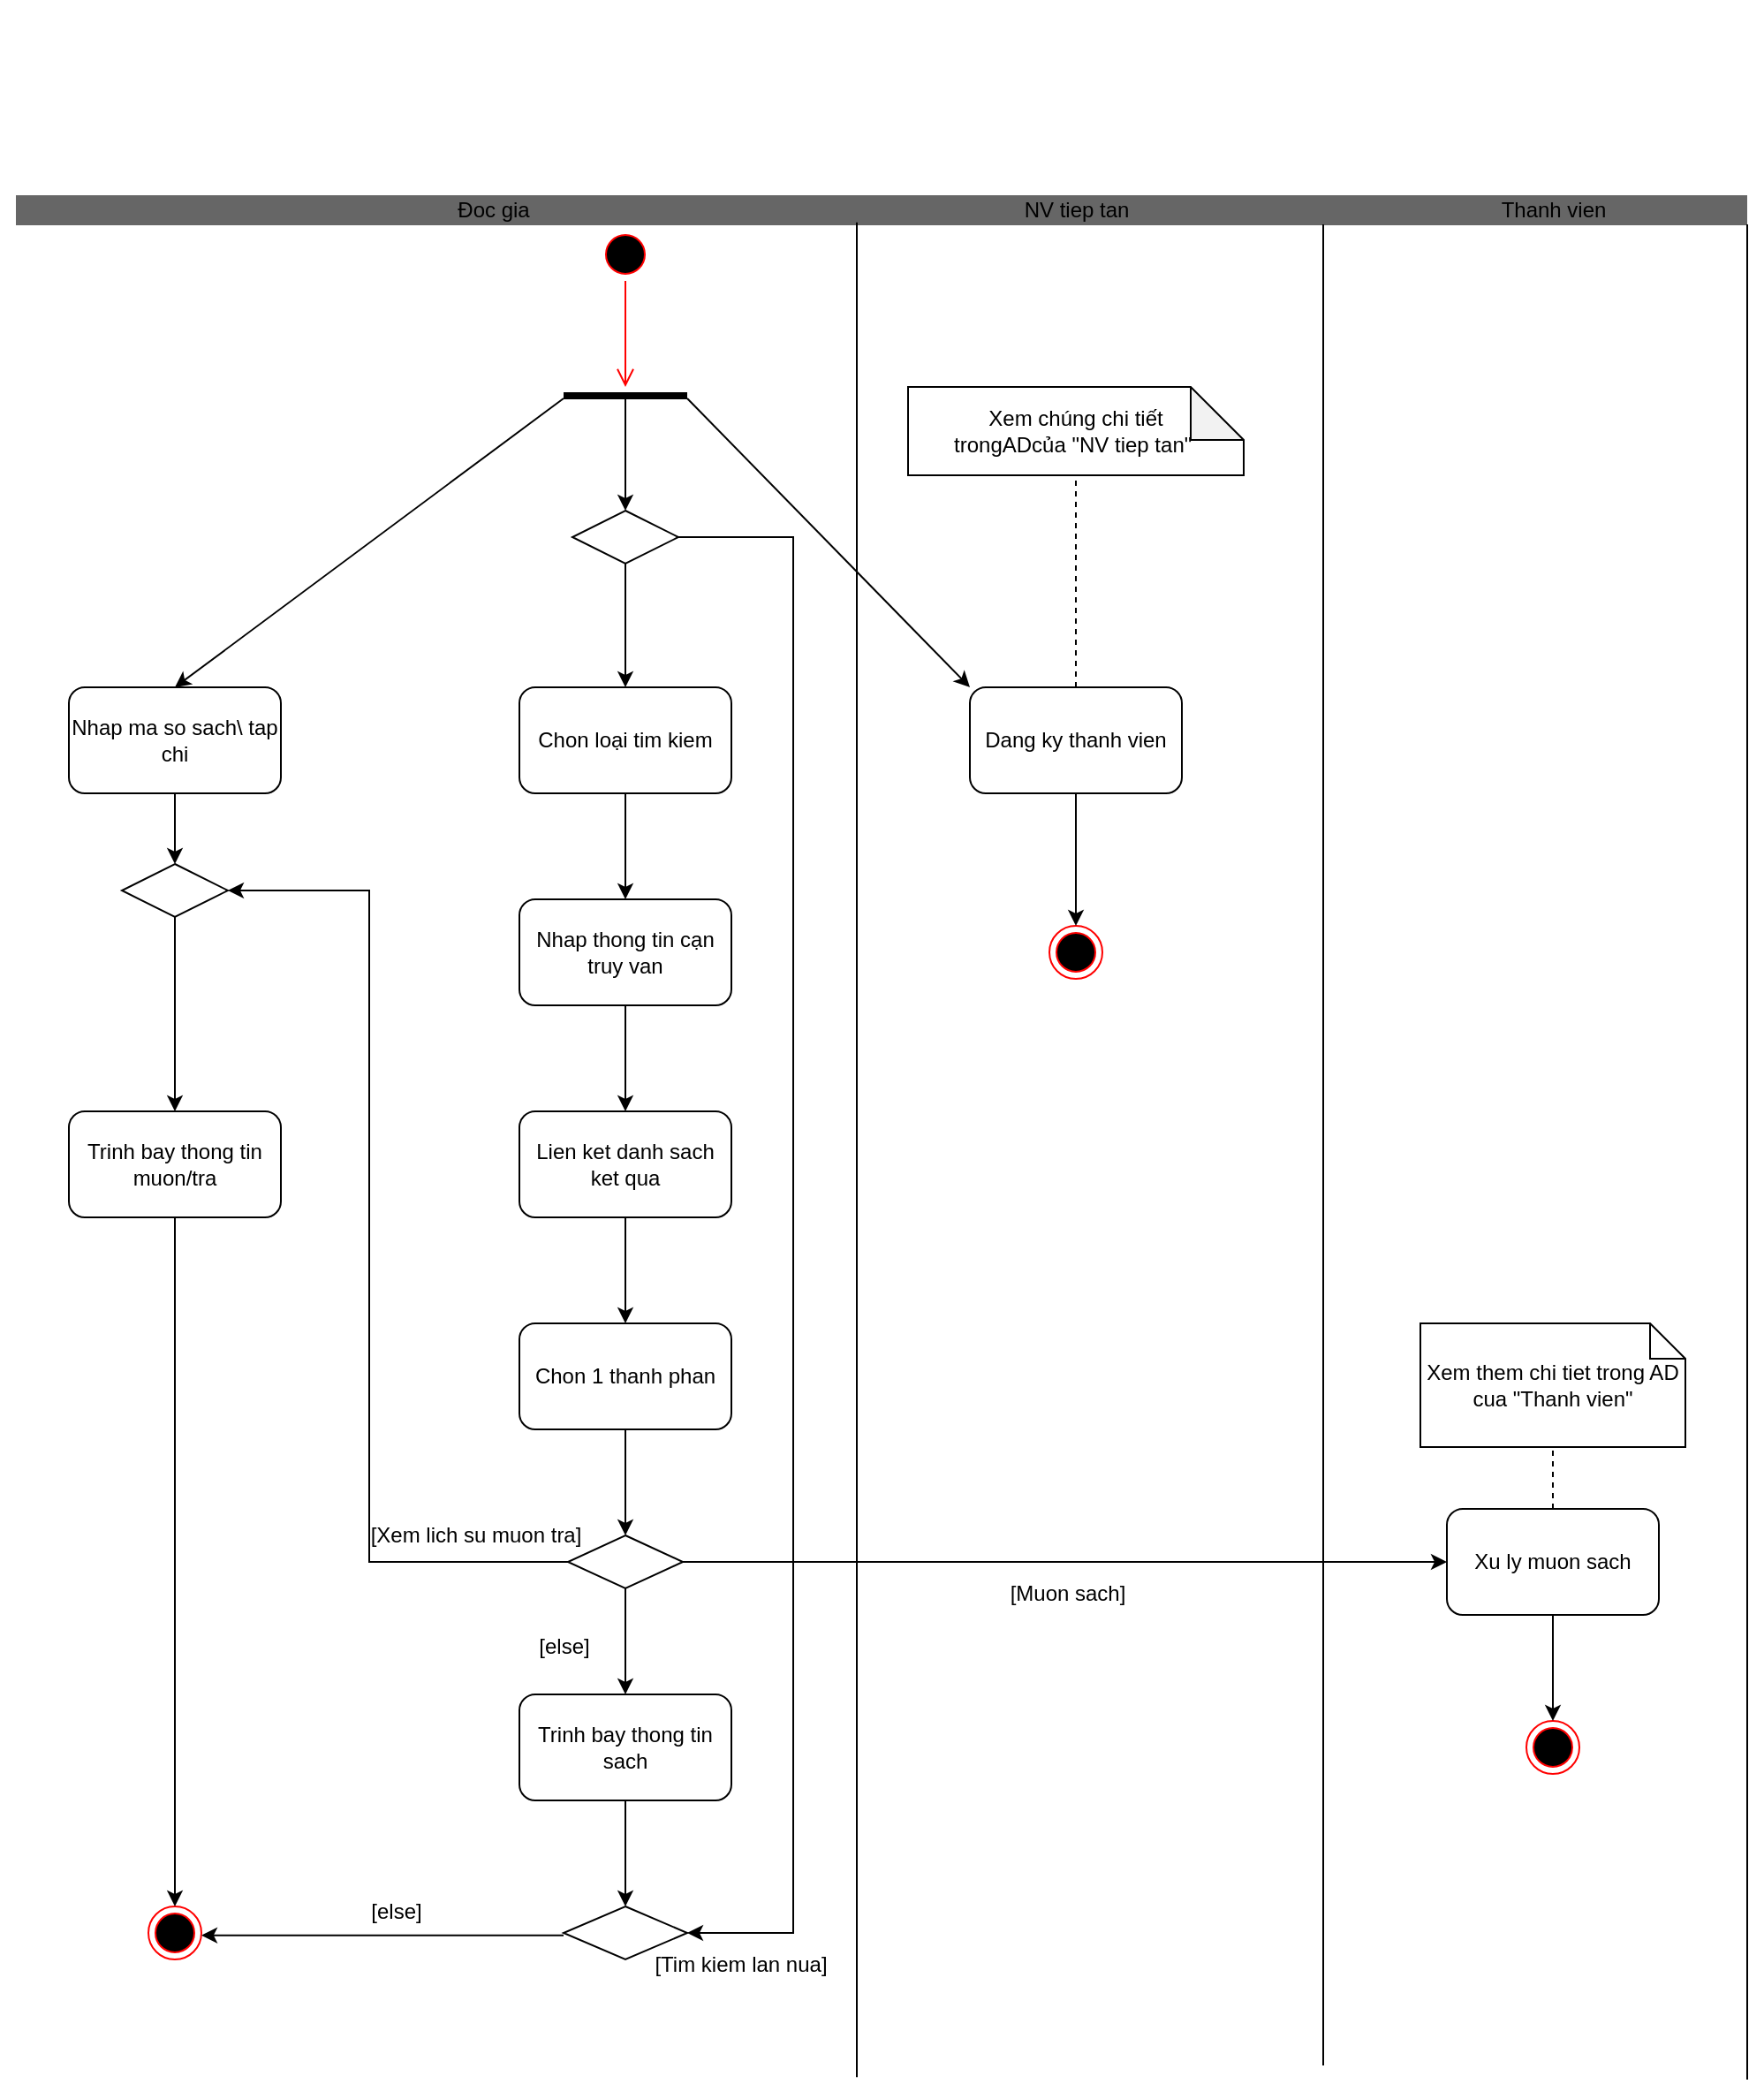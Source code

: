 <mxfile version="28.2.3">
  <diagram name="BTMH-bài 1" id="GQAMc8YrZx8zWbdvVE4R">
    <mxGraphModel dx="2467" dy="2013" grid="1" gridSize="10" guides="1" tooltips="1" connect="1" arrows="1" fold="1" page="1" pageScale="1" pageWidth="827" pageHeight="1169" math="0" shadow="0">
      <root>
        <mxCell id="0" />
        <mxCell id="1" parent="0" />
        <mxCell id="FAJjrMWwDWymDbKwODyn-2" value="" style="ellipse;html=1;shape=startState;fillColor=#000000;strokeColor=#ff0000;" parent="1" vertex="1">
          <mxGeometry x="-180" y="-910" width="30" height="30" as="geometry" />
        </mxCell>
        <mxCell id="FAJjrMWwDWymDbKwODyn-3" value="" style="edgeStyle=orthogonalEdgeStyle;html=1;verticalAlign=bottom;endArrow=open;endSize=8;strokeColor=#ff0000;rounded=0;" parent="1" source="FAJjrMWwDWymDbKwODyn-2" edge="1">
          <mxGeometry relative="1" as="geometry">
            <mxPoint x="-165" y="-820" as="targetPoint" />
          </mxGeometry>
        </mxCell>
        <mxCell id="FAJjrMWwDWymDbKwODyn-6" value="" style="line;strokeWidth=4;html=1;perimeter=backbonePerimeter;points=[];outlineConnect=0;" parent="1" vertex="1">
          <mxGeometry x="-200" y="-820" width="70" height="10" as="geometry" />
        </mxCell>
        <mxCell id="FAJjrMWwDWymDbKwODyn-7" value="&lt;font style=&quot;vertical-align: inherit;&quot; dir=&quot;auto&quot;&gt;&lt;font style=&quot;vertical-align: inherit;&quot; dir=&quot;auto&quot;&gt;Nhap ma so sach\ tap chi&lt;/font&gt;&lt;/font&gt;" style="rounded=1;whiteSpace=wrap;html=1;" parent="1" vertex="1">
          <mxGeometry x="-480" y="-650" width="120" height="60" as="geometry" />
        </mxCell>
        <mxCell id="FAJjrMWwDWymDbKwODyn-8" value="&lt;font style=&quot;vertical-align: inherit;&quot; dir=&quot;auto&quot;&gt;&lt;font style=&quot;vertical-align: inherit;&quot; dir=&quot;auto&quot;&gt;Chon loại tim kiem&lt;/font&gt;&lt;/font&gt;" style="rounded=1;whiteSpace=wrap;html=1;" parent="1" vertex="1">
          <mxGeometry x="-225" y="-650" width="120" height="60" as="geometry" />
        </mxCell>
        <mxCell id="FAJjrMWwDWymDbKwODyn-9" value="&lt;font style=&quot;vertical-align: inherit;&quot; dir=&quot;auto&quot;&gt;&lt;font style=&quot;vertical-align: inherit;&quot; dir=&quot;auto&quot;&gt;Dang ky thanh vien&lt;/font&gt;&lt;/font&gt;" style="rounded=1;whiteSpace=wrap;html=1;" parent="1" vertex="1">
          <mxGeometry x="30" y="-650" width="120" height="60" as="geometry" />
        </mxCell>
        <mxCell id="FAJjrMWwDWymDbKwODyn-10" value="&lt;font style=&quot;vertical-align: inherit;&quot; dir=&quot;auto&quot;&gt;&lt;font style=&quot;vertical-align: inherit;&quot; dir=&quot;auto&quot;&gt;&lt;font style=&quot;vertical-align: inherit;&quot; dir=&quot;auto&quot;&gt;&lt;font style=&quot;vertical-align: inherit;&quot; dir=&quot;auto&quot;&gt;Xem chúng chi tiết trongADcủa&amp;nbsp;&lt;/font&gt;&lt;/font&gt;&lt;/font&gt;&lt;/font&gt;&lt;span style=&quot;background-color: transparent; color: light-dark(rgb(0, 0, 0), rgb(255, 255, 255));&quot;&gt;&lt;font style=&quot;vertical-align: inherit;&quot; dir=&quot;auto&quot;&gt;&lt;font style=&quot;vertical-align: inherit;&quot; dir=&quot;auto&quot;&gt;&quot;NV tiep tan&quot;&amp;nbsp;&lt;/font&gt;&lt;/font&gt;&lt;/span&gt;" style="shape=note;whiteSpace=wrap;html=1;backgroundOutline=1;darkOpacity=0.05;" parent="1" vertex="1">
          <mxGeometry x="-5" y="-820" width="190" height="50" as="geometry" />
        </mxCell>
        <mxCell id="FAJjrMWwDWymDbKwODyn-11" value="" style="endArrow=none;dashed=1;html=1;rounded=0;entryX=0.5;entryY=1;entryDx=0;entryDy=0;entryPerimeter=0;exitX=0.5;exitY=0;exitDx=0;exitDy=0;" parent="1" source="FAJjrMWwDWymDbKwODyn-9" target="FAJjrMWwDWymDbKwODyn-10" edge="1">
          <mxGeometry width="50" height="50" relative="1" as="geometry">
            <mxPoint x="-190" y="-550" as="sourcePoint" />
            <mxPoint x="-140" y="-600" as="targetPoint" />
          </mxGeometry>
        </mxCell>
        <mxCell id="FAJjrMWwDWymDbKwODyn-12" value="" style="endArrow=classic;html=1;rounded=0;entryX=0.5;entryY=0;entryDx=0;entryDy=0;" parent="1" source="FAJjrMWwDWymDbKwODyn-6" target="FAJjrMWwDWymDbKwODyn-7" edge="1">
          <mxGeometry width="50" height="50" relative="1" as="geometry">
            <mxPoint x="-190" y="-550" as="sourcePoint" />
            <mxPoint x="-140" y="-600" as="targetPoint" />
          </mxGeometry>
        </mxCell>
        <mxCell id="FAJjrMWwDWymDbKwODyn-13" value="" style="endArrow=classic;html=1;rounded=0;entryX=0.5;entryY=0;entryDx=0;entryDy=0;" parent="1" source="FAJjrMWwDWymDbKwODyn-6" target="FAJjrMWwDWymDbKwODyn-15" edge="1">
          <mxGeometry width="50" height="50" relative="1" as="geometry">
            <mxPoint x="-190" y="-550" as="sourcePoint" />
            <mxPoint x="-140" y="-600" as="targetPoint" />
          </mxGeometry>
        </mxCell>
        <mxCell id="FAJjrMWwDWymDbKwODyn-14" value="" style="endArrow=classic;html=1;rounded=0;entryX=0;entryY=0;entryDx=0;entryDy=0;" parent="1" source="FAJjrMWwDWymDbKwODyn-6" target="FAJjrMWwDWymDbKwODyn-9" edge="1">
          <mxGeometry width="50" height="50" relative="1" as="geometry">
            <mxPoint x="-190" y="-550" as="sourcePoint" />
            <mxPoint x="-140" y="-600" as="targetPoint" />
          </mxGeometry>
        </mxCell>
        <mxCell id="FAJjrMWwDWymDbKwODyn-15" value="" style="rhombus;whiteSpace=wrap;html=1;" parent="1" vertex="1">
          <mxGeometry x="-195" y="-750" width="60" height="30" as="geometry" />
        </mxCell>
        <mxCell id="FAJjrMWwDWymDbKwODyn-16" value="" style="endArrow=classic;html=1;rounded=0;exitX=0.5;exitY=1;exitDx=0;exitDy=0;entryX=0.5;entryY=0;entryDx=0;entryDy=0;" parent="1" source="FAJjrMWwDWymDbKwODyn-15" target="FAJjrMWwDWymDbKwODyn-8" edge="1">
          <mxGeometry width="50" height="50" relative="1" as="geometry">
            <mxPoint x="-190" y="-550" as="sourcePoint" />
            <mxPoint x="-140" y="-600" as="targetPoint" />
          </mxGeometry>
        </mxCell>
        <mxCell id="FAJjrMWwDWymDbKwODyn-20" value="" style="line;strokeWidth=17;html=1;perimeter=backbonePerimeter;points=[];outlineConnect=0;shadow=0;fillColor=#f5f5f5;fontColor=#333333;strokeColor=#666666;" parent="1" vertex="1">
          <mxGeometry x="-510" y="-1030" width="980" height="220" as="geometry" />
        </mxCell>
        <mxCell id="FAJjrMWwDWymDbKwODyn-21" value="Đoc gia" style="text;html=1;align=center;verticalAlign=middle;resizable=0;points=[];autosize=1;strokeColor=none;fillColor=none;" parent="1" vertex="1">
          <mxGeometry x="-270" y="-935" width="60" height="30" as="geometry" />
        </mxCell>
        <mxCell id="FAJjrMWwDWymDbKwODyn-22" value="NV tiep tan" style="text;html=1;align=center;verticalAlign=middle;resizable=0;points=[];autosize=1;strokeColor=none;fillColor=none;" parent="1" vertex="1">
          <mxGeometry x="50" y="-935" width="80" height="30" as="geometry" />
        </mxCell>
        <mxCell id="FAJjrMWwDWymDbKwODyn-24" value="Nhap thong tin cạn truy van" style="rounded=1;whiteSpace=wrap;html=1;" parent="1" vertex="1">
          <mxGeometry x="-225" y="-530" width="120" height="60" as="geometry" />
        </mxCell>
        <mxCell id="FAJjrMWwDWymDbKwODyn-25" value="" style="rhombus;whiteSpace=wrap;html=1;" parent="1" vertex="1">
          <mxGeometry x="-450" y="-550" width="60" height="30" as="geometry" />
        </mxCell>
        <mxCell id="FAJjrMWwDWymDbKwODyn-26" value="Lien ket danh sach ket qua" style="rounded=1;whiteSpace=wrap;html=1;" parent="1" vertex="1">
          <mxGeometry x="-225" y="-410" width="120" height="60" as="geometry" />
        </mxCell>
        <mxCell id="FAJjrMWwDWymDbKwODyn-27" value="Chon 1 thanh phan" style="rounded=1;whiteSpace=wrap;html=1;" parent="1" vertex="1">
          <mxGeometry x="-225" y="-290" width="120" height="60" as="geometry" />
        </mxCell>
        <mxCell id="FAJjrMWwDWymDbKwODyn-28" value="" style="rhombus;whiteSpace=wrap;html=1;" parent="1" vertex="1">
          <mxGeometry x="-197.5" y="-170" width="65" height="30" as="geometry" />
        </mxCell>
        <mxCell id="FAJjrMWwDWymDbKwODyn-29" value="Trinh bay thong tin sach" style="rounded=1;whiteSpace=wrap;html=1;" parent="1" vertex="1">
          <mxGeometry x="-225" y="-80" width="120" height="60" as="geometry" />
        </mxCell>
        <mxCell id="FAJjrMWwDWymDbKwODyn-30" value="Trinh bay thong tin muon/tra" style="rounded=1;whiteSpace=wrap;html=1;" parent="1" vertex="1">
          <mxGeometry x="-480" y="-410" width="120" height="60" as="geometry" />
        </mxCell>
        <mxCell id="FAJjrMWwDWymDbKwODyn-32" value="Thanh vien" style="text;html=1;align=center;verticalAlign=middle;resizable=0;points=[];autosize=1;strokeColor=none;fillColor=none;" parent="1" vertex="1">
          <mxGeometry x="320" y="-935" width="80" height="30" as="geometry" />
        </mxCell>
        <mxCell id="FAJjrMWwDWymDbKwODyn-33" value="" style="ellipse;html=1;shape=endState;fillColor=#000000;strokeColor=#ff0000;" parent="1" vertex="1">
          <mxGeometry x="75" y="-515" width="30" height="30" as="geometry" />
        </mxCell>
        <mxCell id="FAJjrMWwDWymDbKwODyn-34" value="" style="ellipse;html=1;shape=endState;fillColor=#000000;strokeColor=#ff0000;" parent="1" vertex="1">
          <mxGeometry x="-435" y="40" width="30" height="30" as="geometry" />
        </mxCell>
        <mxCell id="FAJjrMWwDWymDbKwODyn-35" value="" style="rhombus;whiteSpace=wrap;html=1;" parent="1" vertex="1">
          <mxGeometry x="-200" y="40" width="70" height="30" as="geometry" />
        </mxCell>
        <mxCell id="FAJjrMWwDWymDbKwODyn-36" value="Xem them chi tiet trong AD&lt;div&gt;cua &quot;Thanh vien&quot;&lt;/div&gt;" style="shape=note;size=20;whiteSpace=wrap;html=1;" parent="1" vertex="1">
          <mxGeometry x="285" y="-290" width="150" height="70" as="geometry" />
        </mxCell>
        <mxCell id="FAJjrMWwDWymDbKwODyn-37" value="" style="ellipse;html=1;shape=endState;fillColor=#000000;strokeColor=#ff0000;" parent="1" vertex="1">
          <mxGeometry x="345" y="-65" width="30" height="30" as="geometry" />
        </mxCell>
        <mxCell id="FAJjrMWwDWymDbKwODyn-38" value="Xu ly muon sach" style="rounded=1;whiteSpace=wrap;html=1;" parent="1" vertex="1">
          <mxGeometry x="300" y="-185" width="120" height="60" as="geometry" />
        </mxCell>
        <mxCell id="FAJjrMWwDWymDbKwODyn-39" value="" style="endArrow=none;dashed=1;html=1;rounded=0;entryX=0.5;entryY=1;entryDx=0;entryDy=0;entryPerimeter=0;exitX=0.5;exitY=0;exitDx=0;exitDy=0;" parent="1" source="FAJjrMWwDWymDbKwODyn-38" target="FAJjrMWwDWymDbKwODyn-36" edge="1">
          <mxGeometry width="50" height="50" relative="1" as="geometry">
            <mxPoint x="50" y="-100" as="sourcePoint" />
            <mxPoint x="100" y="-150" as="targetPoint" />
          </mxGeometry>
        </mxCell>
        <mxCell id="FAJjrMWwDWymDbKwODyn-40" value="" style="endArrow=classic;html=1;rounded=0;exitX=0.5;exitY=1;exitDx=0;exitDy=0;entryX=0.5;entryY=0;entryDx=0;entryDy=0;" parent="1" source="FAJjrMWwDWymDbKwODyn-38" target="FAJjrMWwDWymDbKwODyn-37" edge="1">
          <mxGeometry width="50" height="50" relative="1" as="geometry">
            <mxPoint x="50" y="-100" as="sourcePoint" />
            <mxPoint x="100" y="-150" as="targetPoint" />
          </mxGeometry>
        </mxCell>
        <mxCell id="FAJjrMWwDWymDbKwODyn-41" value="" style="endArrow=classic;html=1;rounded=0;exitX=0.5;exitY=1;exitDx=0;exitDy=0;entryX=0.5;entryY=0;entryDx=0;entryDy=0;" parent="1" source="FAJjrMWwDWymDbKwODyn-8" target="FAJjrMWwDWymDbKwODyn-24" edge="1">
          <mxGeometry width="50" height="50" relative="1" as="geometry">
            <mxPoint x="-110" y="-230" as="sourcePoint" />
            <mxPoint x="-60" y="-280" as="targetPoint" />
          </mxGeometry>
        </mxCell>
        <mxCell id="FAJjrMWwDWymDbKwODyn-42" value="" style="endArrow=classic;html=1;rounded=0;exitX=0.5;exitY=1;exitDx=0;exitDy=0;entryX=0.5;entryY=0;entryDx=0;entryDy=0;" parent="1" source="FAJjrMWwDWymDbKwODyn-24" target="FAJjrMWwDWymDbKwODyn-26" edge="1">
          <mxGeometry width="50" height="50" relative="1" as="geometry">
            <mxPoint x="-110" y="-230" as="sourcePoint" />
            <mxPoint x="-60" y="-280" as="targetPoint" />
          </mxGeometry>
        </mxCell>
        <mxCell id="FAJjrMWwDWymDbKwODyn-43" value="" style="endArrow=classic;html=1;rounded=0;exitX=0.5;exitY=1;exitDx=0;exitDy=0;entryX=0.5;entryY=0;entryDx=0;entryDy=0;" parent="1" source="FAJjrMWwDWymDbKwODyn-26" target="FAJjrMWwDWymDbKwODyn-27" edge="1">
          <mxGeometry width="50" height="50" relative="1" as="geometry">
            <mxPoint x="-110" y="-230" as="sourcePoint" />
            <mxPoint x="-60" y="-280" as="targetPoint" />
          </mxGeometry>
        </mxCell>
        <mxCell id="FAJjrMWwDWymDbKwODyn-44" value="" style="endArrow=classic;html=1;rounded=0;exitX=0.5;exitY=1;exitDx=0;exitDy=0;entryX=0.5;entryY=0;entryDx=0;entryDy=0;" parent="1" source="FAJjrMWwDWymDbKwODyn-27" target="FAJjrMWwDWymDbKwODyn-28" edge="1">
          <mxGeometry width="50" height="50" relative="1" as="geometry">
            <mxPoint x="-110" y="-230" as="sourcePoint" />
            <mxPoint x="-60" y="-280" as="targetPoint" />
          </mxGeometry>
        </mxCell>
        <mxCell id="FAJjrMWwDWymDbKwODyn-45" value="" style="endArrow=classic;html=1;rounded=0;exitX=0.5;exitY=1;exitDx=0;exitDy=0;entryX=0.5;entryY=0;entryDx=0;entryDy=0;" parent="1" source="FAJjrMWwDWymDbKwODyn-28" target="FAJjrMWwDWymDbKwODyn-29" edge="1">
          <mxGeometry width="50" height="50" relative="1" as="geometry">
            <mxPoint x="-110" y="-230" as="sourcePoint" />
            <mxPoint x="-60" y="-280" as="targetPoint" />
          </mxGeometry>
        </mxCell>
        <mxCell id="FAJjrMWwDWymDbKwODyn-46" value="" style="endArrow=classic;html=1;rounded=0;exitX=0.5;exitY=1;exitDx=0;exitDy=0;entryX=0.5;entryY=0;entryDx=0;entryDy=0;" parent="1" source="FAJjrMWwDWymDbKwODyn-29" target="FAJjrMWwDWymDbKwODyn-35" edge="1">
          <mxGeometry width="50" height="50" relative="1" as="geometry">
            <mxPoint x="-110" y="-230" as="sourcePoint" />
            <mxPoint x="-60" y="-280" as="targetPoint" />
          </mxGeometry>
        </mxCell>
        <mxCell id="FAJjrMWwDWymDbKwODyn-47" value="" style="endArrow=classic;html=1;rounded=0;exitX=0.5;exitY=1;exitDx=0;exitDy=0;entryX=0.5;entryY=0;entryDx=0;entryDy=0;" parent="1" source="FAJjrMWwDWymDbKwODyn-7" target="FAJjrMWwDWymDbKwODyn-25" edge="1">
          <mxGeometry width="50" height="50" relative="1" as="geometry">
            <mxPoint x="-110" y="-230" as="sourcePoint" />
            <mxPoint x="-60" y="-280" as="targetPoint" />
          </mxGeometry>
        </mxCell>
        <mxCell id="FAJjrMWwDWymDbKwODyn-48" value="" style="endArrow=classic;html=1;rounded=0;exitX=0.5;exitY=1;exitDx=0;exitDy=0;entryX=0.5;entryY=0;entryDx=0;entryDy=0;" parent="1" source="FAJjrMWwDWymDbKwODyn-25" target="FAJjrMWwDWymDbKwODyn-30" edge="1">
          <mxGeometry width="50" height="50" relative="1" as="geometry">
            <mxPoint x="-110" y="-230" as="sourcePoint" />
            <mxPoint x="-60" y="-280" as="targetPoint" />
          </mxGeometry>
        </mxCell>
        <mxCell id="FAJjrMWwDWymDbKwODyn-49" value="" style="endArrow=classic;html=1;rounded=0;exitX=0.5;exitY=1;exitDx=0;exitDy=0;entryX=0.5;entryY=0;entryDx=0;entryDy=0;" parent="1" source="FAJjrMWwDWymDbKwODyn-30" target="FAJjrMWwDWymDbKwODyn-34" edge="1">
          <mxGeometry width="50" height="50" relative="1" as="geometry">
            <mxPoint x="-110" y="-230" as="sourcePoint" />
            <mxPoint x="-60" y="-280" as="targetPoint" />
          </mxGeometry>
        </mxCell>
        <mxCell id="FAJjrMWwDWymDbKwODyn-50" value="" style="endArrow=classic;html=1;rounded=0;entryX=1;entryY=0.5;entryDx=0;entryDy=0;exitX=0;exitY=0.5;exitDx=0;exitDy=0;" parent="1" source="FAJjrMWwDWymDbKwODyn-28" target="FAJjrMWwDWymDbKwODyn-25" edge="1">
          <mxGeometry width="50" height="50" relative="1" as="geometry">
            <mxPoint x="-200" y="-150" as="sourcePoint" />
            <mxPoint x="-60" y="-280" as="targetPoint" />
            <Array as="points">
              <mxPoint x="-310" y="-155" />
              <mxPoint x="-310" y="-535" />
            </Array>
          </mxGeometry>
        </mxCell>
        <mxCell id="FAJjrMWwDWymDbKwODyn-51" value="" style="endArrow=classic;html=1;rounded=0;exitX=1;exitY=0.5;exitDx=0;exitDy=0;entryX=0;entryY=0.5;entryDx=0;entryDy=0;" parent="1" source="FAJjrMWwDWymDbKwODyn-28" target="FAJjrMWwDWymDbKwODyn-38" edge="1">
          <mxGeometry width="50" height="50" relative="1" as="geometry">
            <mxPoint x="-110" y="-230" as="sourcePoint" />
            <mxPoint x="-60" y="-280" as="targetPoint" />
          </mxGeometry>
        </mxCell>
        <mxCell id="FAJjrMWwDWymDbKwODyn-52" value="" style="endArrow=classic;html=1;rounded=0;exitX=0.5;exitY=1;exitDx=0;exitDy=0;entryX=0.5;entryY=0;entryDx=0;entryDy=0;" parent="1" source="FAJjrMWwDWymDbKwODyn-9" target="FAJjrMWwDWymDbKwODyn-33" edge="1">
          <mxGeometry width="50" height="50" relative="1" as="geometry">
            <mxPoint x="-60" y="-320" as="sourcePoint" />
            <mxPoint x="-10" y="-370" as="targetPoint" />
          </mxGeometry>
        </mxCell>
        <mxCell id="FAJjrMWwDWymDbKwODyn-53" value="" style="endArrow=none;html=1;rounded=0;" parent="1" edge="1">
          <mxGeometry width="50" height="50" relative="1" as="geometry">
            <mxPoint x="-34" y="136.667" as="sourcePoint" />
            <mxPoint x="-34" y="-913.167" as="targetPoint" />
          </mxGeometry>
        </mxCell>
        <mxCell id="FAJjrMWwDWymDbKwODyn-54" value="" style="endArrow=none;html=1;rounded=0;" parent="1" target="FAJjrMWwDWymDbKwODyn-20" edge="1">
          <mxGeometry width="50" height="50" relative="1" as="geometry">
            <mxPoint x="230" y="130" as="sourcePoint" />
            <mxPoint x="160" y="-430" as="targetPoint" />
          </mxGeometry>
        </mxCell>
        <mxCell id="FAJjrMWwDWymDbKwODyn-55" value="" style="endArrow=none;html=1;rounded=0;" parent="1" target="FAJjrMWwDWymDbKwODyn-20" edge="1">
          <mxGeometry width="50" height="50" relative="1" as="geometry">
            <mxPoint x="470" y="138.0" as="sourcePoint" />
            <mxPoint x="160" y="-640" as="targetPoint" />
          </mxGeometry>
        </mxCell>
        <mxCell id="FAJjrMWwDWymDbKwODyn-56" value="[Xem lich su muon tra]" style="text;html=1;align=center;verticalAlign=middle;resizable=0;points=[];autosize=1;strokeColor=none;fillColor=none;" parent="1" vertex="1">
          <mxGeometry x="-320" y="-185" width="140" height="30" as="geometry" />
        </mxCell>
        <mxCell id="FAJjrMWwDWymDbKwODyn-57" value="[else]" style="text;html=1;align=center;verticalAlign=middle;resizable=0;points=[];autosize=1;strokeColor=none;fillColor=none;" parent="1" vertex="1">
          <mxGeometry x="-225" y="-122" width="50" height="30" as="geometry" />
        </mxCell>
        <mxCell id="FAJjrMWwDWymDbKwODyn-58" value="[Muon sach]" style="text;html=1;align=center;verticalAlign=middle;resizable=0;points=[];autosize=1;strokeColor=none;fillColor=none;" parent="1" vertex="1">
          <mxGeometry x="40" y="-152" width="90" height="30" as="geometry" />
        </mxCell>
        <mxCell id="FAJjrMWwDWymDbKwODyn-60" value="" style="endArrow=classic;html=1;rounded=0;exitX=0;exitY=0.5;exitDx=0;exitDy=0;entryX=1;entryY=0.5;entryDx=0;entryDy=0;" parent="1" edge="1">
          <mxGeometry width="50" height="50" relative="1" as="geometry">
            <mxPoint x="-200.0" y="56.33" as="sourcePoint" />
            <mxPoint x="-405.0" y="56.33" as="targetPoint" />
          </mxGeometry>
        </mxCell>
        <mxCell id="FAJjrMWwDWymDbKwODyn-61" value="" style="endArrow=classic;html=1;rounded=0;exitX=1;exitY=0.5;exitDx=0;exitDy=0;entryX=1;entryY=0.5;entryDx=0;entryDy=0;" parent="1" source="FAJjrMWwDWymDbKwODyn-15" target="FAJjrMWwDWymDbKwODyn-35" edge="1">
          <mxGeometry width="50" height="50" relative="1" as="geometry">
            <mxPoint x="-240" y="70" as="sourcePoint" />
            <mxPoint x="-60" y="60" as="targetPoint" />
            <Array as="points">
              <mxPoint x="-70" y="-735" />
              <mxPoint x="-70" y="55" />
            </Array>
          </mxGeometry>
        </mxCell>
        <mxCell id="FAJjrMWwDWymDbKwODyn-62" value="[Tim kiem lan nua]" style="text;html=1;align=center;verticalAlign=middle;resizable=0;points=[];autosize=1;strokeColor=none;fillColor=none;" parent="1" vertex="1">
          <mxGeometry x="-160" y="58" width="120" height="30" as="geometry" />
        </mxCell>
        <mxCell id="FAJjrMWwDWymDbKwODyn-63" value="[else]" style="text;html=1;align=center;verticalAlign=middle;resizable=0;points=[];autosize=1;strokeColor=none;fillColor=none;" parent="1" vertex="1">
          <mxGeometry x="-320" y="28" width="50" height="30" as="geometry" />
        </mxCell>
      </root>
    </mxGraphModel>
  </diagram>
</mxfile>
